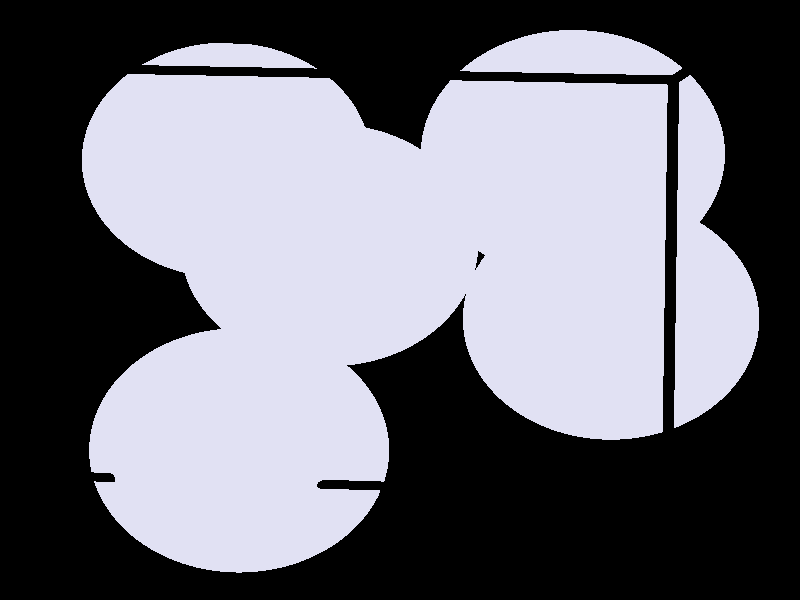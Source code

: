 #include "colors.inc"
#include "finish.inc"

global_settings {assumed_gamma 1 max_trace_level 6}
background {color White transmit 1.0}
camera {perspective
  right -7.08*x up 6.52*y
  direction 50.00*z
  location <0,0,50.00> look_at <0,0,0>}


light_source {<  2.00,   3.00,  40.00> color White
  area_light <0.70, 0, 0>, <0, 0.70, 0>, 3, 3
  adaptive 1 jitter}
// no fog
#declare simple = finish {phong 0.7}
#declare pale = finish {ambient 0.5 diffuse 0.85 roughness 0.001 specular 0.200 }
#declare intermediate = finish {ambient 0.3 diffuse 0.6 specular 0.1 roughness 0.04}
#declare vmd = finish {ambient 0.0 diffuse 0.65 phong 0.1 phong_size 40.0 specular 0.5 }
#declare jmol = finish {ambient 0.2 diffuse 0.6 specular 1 roughness 0.001 metallic}
#declare ase2 = finish {ambient 0.05 brilliance 3 diffuse 0.6 metallic specular 0.7 roughness 0.04 reflection 0.15}
#declare ase3 = finish {ambient 0.15 brilliance 2 diffuse 0.6 metallic specular 1.0 roughness 0.001 reflection 0.0}
#declare glass = finish {ambient 0.05 diffuse 0.3 specular 1.0 roughness 0.001}
#declare glass2 = finish {ambient 0.01 diffuse 0.3 specular 1.0 reflection 0.25 roughness 0.001}
#declare Rcell = 0.050;
#declare Rbond = 0.100;

#macro atom(LOC, R, COL, TRANS, FIN)
  sphere{LOC, R texture{pigment{color COL transmit TRANS} finish{FIN}}}
#end
#macro constrain(LOC, R, COL, TRANS FIN)
union{torus{R, Rcell rotate 45*z texture{pigment{color COL transmit TRANS} finish{FIN}}}
     torus{R, Rcell rotate -45*z texture{pigment{color COL transmit TRANS} finish{FIN}}}
     translate LOC}
#end

cylinder {< -3.37,  -1.97,  -1.79>, < -2.74,  -1.44,  -5.09>, Rcell pigment {Black}}
cylinder {< -3.36,   2.58,  -1.06>, < -2.73,   3.10,  -4.36>, Rcell pigment {Black}}
cylinder {<  2.42,   2.39,   0.01>, <  3.05,   2.92,  -3.28>, Rcell pigment {Black}}
cylinder {<  2.40,  -2.15,  -0.72>, <  3.03,  -1.62,  -4.01>, Rcell pigment {Black}}
cylinder {< -3.37,  -1.97,  -1.79>, < -3.36,   2.58,  -1.06>, Rcell pigment {Black}}
cylinder {< -2.74,  -1.44,  -5.09>, < -2.73,   3.10,  -4.36>, Rcell pigment {Black}}
cylinder {<  3.03,  -1.62,  -4.01>, <  3.05,   2.92,  -3.28>, Rcell pigment {Black}}
cylinder {<  2.40,  -2.15,  -0.72>, <  2.42,   2.39,   0.01>, Rcell pigment {Black}}
cylinder {< -3.37,  -1.97,  -1.79>, <  2.40,  -2.15,  -0.72>, Rcell pigment {Black}}
cylinder {< -2.74,  -1.44,  -5.09>, <  3.03,  -1.62,  -4.01>, Rcell pigment {Black}}
cylinder {< -2.73,   3.10,  -4.36>, <  3.05,   2.92,  -3.28>, Rcell pigment {Black}}
cylinder {< -3.36,   2.58,  -1.06>, <  2.42,   2.39,   0.01>, Rcell pigment {Black}}
atom(< -0.66,   0.63,  -2.77>, 1.39, rgb <0.75, 0.75, 0.90>, 0.0, ase2) // #0
atom(<  1.58,   1.64,  -1.67>, 1.39, rgb <0.75, 0.75, 0.90>, 0.0, ase2) // #1
atom(< -1.49,  -1.71,  -2.38>, 1.39, rgb <0.75, 0.75, 0.90>, 0.0, ase2) // #2
atom(<  1.98,  -0.22,  -3.04>, 1.39, rgb <0.75, 0.75, 0.90>, 0.0, ase2) // #3
atom(< -1.67,   1.65,  -4.37>, 1.39, rgb <0.75, 0.75, 0.90>, 0.0, ase2) // #4

// no constraints

